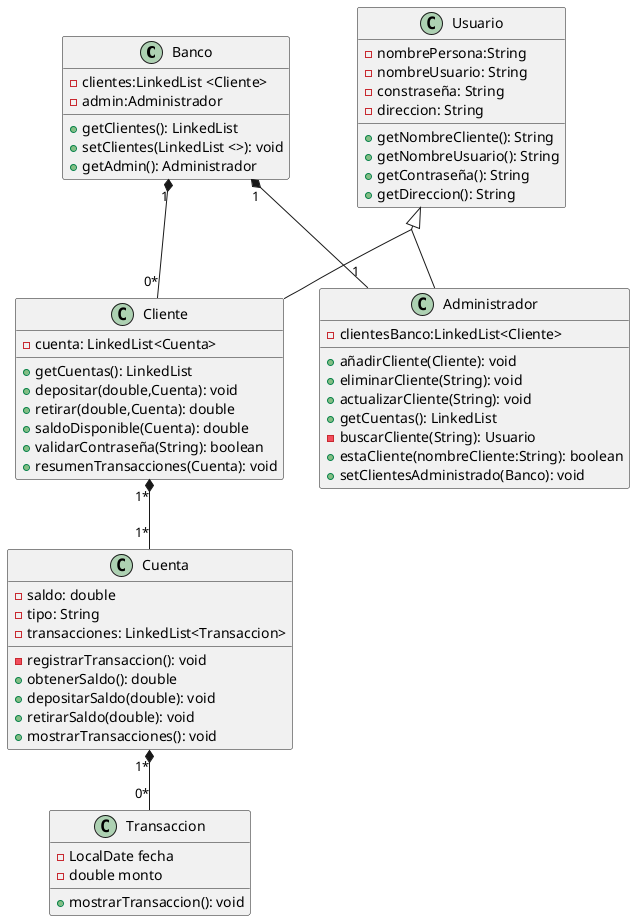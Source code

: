  @startuml

class Banco {
    -clientes:LinkedList <Cliente>
    -admin:Administrador
    +getClientes(): LinkedList
    +setClientes(LinkedList <>): void
    +getAdmin(): Administrador
}

class Usuario {
    -nombrePersona:String
    -nombreUsuario: String
    -constraseña: String
    -direccion: String
    +getNombreCliente(): String
    +getNombreUsuario(): String
    +getContraseña(): String
    +getDireccion(): String
}

class Cliente {
    -cuenta: LinkedList<Cuenta>

    +getCuentas(): LinkedList
    +depositar(double,Cuenta): void
    +retirar(double,Cuenta): double
    +saldoDisponible(Cuenta): double
    +validarContraseña(String): boolean
    +resumenTransacciones(Cuenta): void
}

class Administrador {
    -clientesBanco:LinkedList<Cliente>

    +añadirCliente(Cliente): void
    +eliminarCliente(String): void
    +actualizarCliente(String): void
    +getCuentas(): LinkedList
    -buscarCliente(String): Usuario
    +estaCliente(nombreCliente:String): boolean
    +setClientesAdministrado(Banco): void
}

class Cuenta {
    -saldo: double
    -tipo: String
    -transacciones: LinkedList<Transaccion>


    -registrarTransaccion(): void
    +obtenerSaldo(): double
    +depositarSaldo(double): void
    +retirarSaldo(double): void
    +mostrarTransacciones(): void
}

class Transaccion {
    -LocalDate fecha
    -double monto

    +mostrarTransaccion(): void
}

Banco "1" *-- "0*" Cliente
Banco "1" *-- "1" Administrador

skinparam groupInheritance 2
Usuario <|-- Cliente
Usuario <|-- Administrador

Cliente "1*" *-- "1*" Cuenta

Cuenta "1*" *-- "0*" Transaccion

@enduml